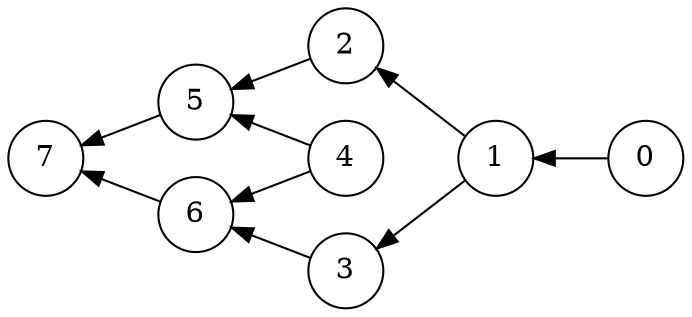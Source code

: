 digraph {
    
  rankdir=LR
  node [shape=circle]
  edge [dir=back]

  7 -> 5, 6 
  5 -> 4, 2
  6 -> 4, 3
  2, 3 -> 1
  1 -> 0

}

